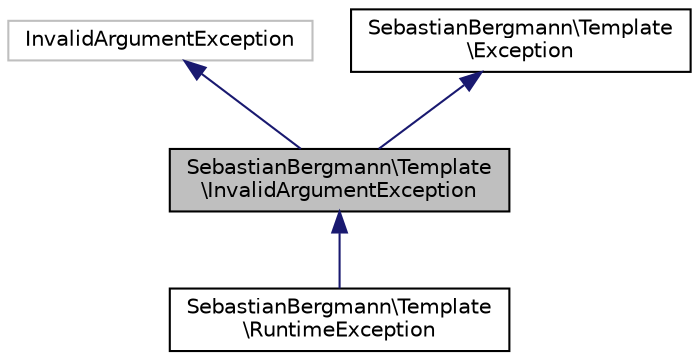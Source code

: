 digraph "SebastianBergmann\Template\InvalidArgumentException"
{
  edge [fontname="Helvetica",fontsize="10",labelfontname="Helvetica",labelfontsize="10"];
  node [fontname="Helvetica",fontsize="10",shape=record];
  Node0 [label="SebastianBergmann\\Template\l\\InvalidArgumentException",height=0.2,width=0.4,color="black", fillcolor="grey75", style="filled", fontcolor="black"];
  Node1 -> Node0 [dir="back",color="midnightblue",fontsize="10",style="solid",fontname="Helvetica"];
  Node1 [label="InvalidArgumentException",height=0.2,width=0.4,color="grey75", fillcolor="white", style="filled"];
  Node2 -> Node0 [dir="back",color="midnightblue",fontsize="10",style="solid",fontname="Helvetica"];
  Node2 [label="SebastianBergmann\\Template\l\\Exception",height=0.2,width=0.4,color="black", fillcolor="white", style="filled",URL="$interfaceSebastianBergmann_1_1Template_1_1Exception.html"];
  Node0 -> Node3 [dir="back",color="midnightblue",fontsize="10",style="solid",fontname="Helvetica"];
  Node3 [label="SebastianBergmann\\Template\l\\RuntimeException",height=0.2,width=0.4,color="black", fillcolor="white", style="filled",URL="$classSebastianBergmann_1_1Template_1_1RuntimeException.html"];
}
